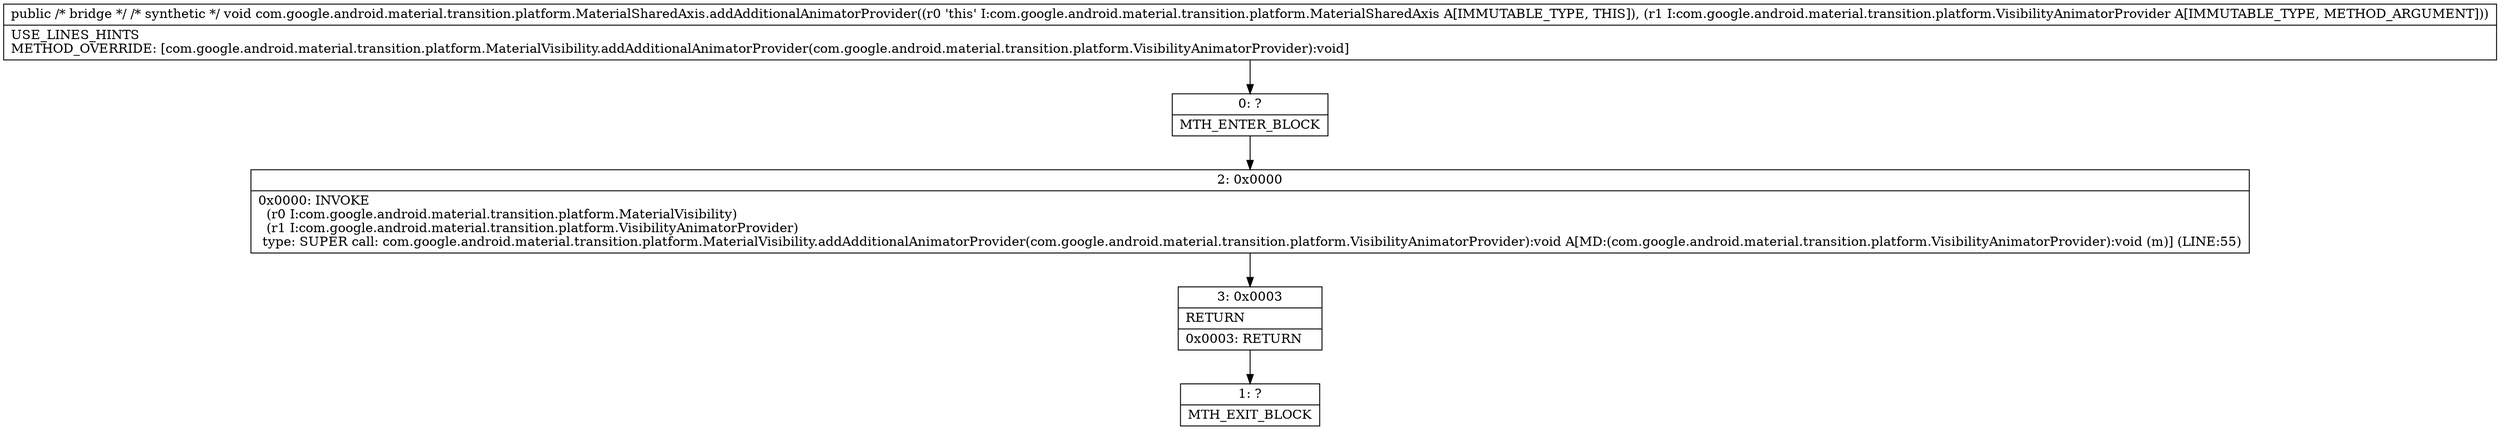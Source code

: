digraph "CFG forcom.google.android.material.transition.platform.MaterialSharedAxis.addAdditionalAnimatorProvider(Lcom\/google\/android\/material\/transition\/platform\/VisibilityAnimatorProvider;)V" {
Node_0 [shape=record,label="{0\:\ ?|MTH_ENTER_BLOCK\l}"];
Node_2 [shape=record,label="{2\:\ 0x0000|0x0000: INVOKE  \l  (r0 I:com.google.android.material.transition.platform.MaterialVisibility)\l  (r1 I:com.google.android.material.transition.platform.VisibilityAnimatorProvider)\l type: SUPER call: com.google.android.material.transition.platform.MaterialVisibility.addAdditionalAnimatorProvider(com.google.android.material.transition.platform.VisibilityAnimatorProvider):void A[MD:(com.google.android.material.transition.platform.VisibilityAnimatorProvider):void (m)] (LINE:55)\l}"];
Node_3 [shape=record,label="{3\:\ 0x0003|RETURN\l|0x0003: RETURN   \l}"];
Node_1 [shape=record,label="{1\:\ ?|MTH_EXIT_BLOCK\l}"];
MethodNode[shape=record,label="{public \/* bridge *\/ \/* synthetic *\/ void com.google.android.material.transition.platform.MaterialSharedAxis.addAdditionalAnimatorProvider((r0 'this' I:com.google.android.material.transition.platform.MaterialSharedAxis A[IMMUTABLE_TYPE, THIS]), (r1 I:com.google.android.material.transition.platform.VisibilityAnimatorProvider A[IMMUTABLE_TYPE, METHOD_ARGUMENT]))  | USE_LINES_HINTS\lMETHOD_OVERRIDE: [com.google.android.material.transition.platform.MaterialVisibility.addAdditionalAnimatorProvider(com.google.android.material.transition.platform.VisibilityAnimatorProvider):void]\l}"];
MethodNode -> Node_0;Node_0 -> Node_2;
Node_2 -> Node_3;
Node_3 -> Node_1;
}

